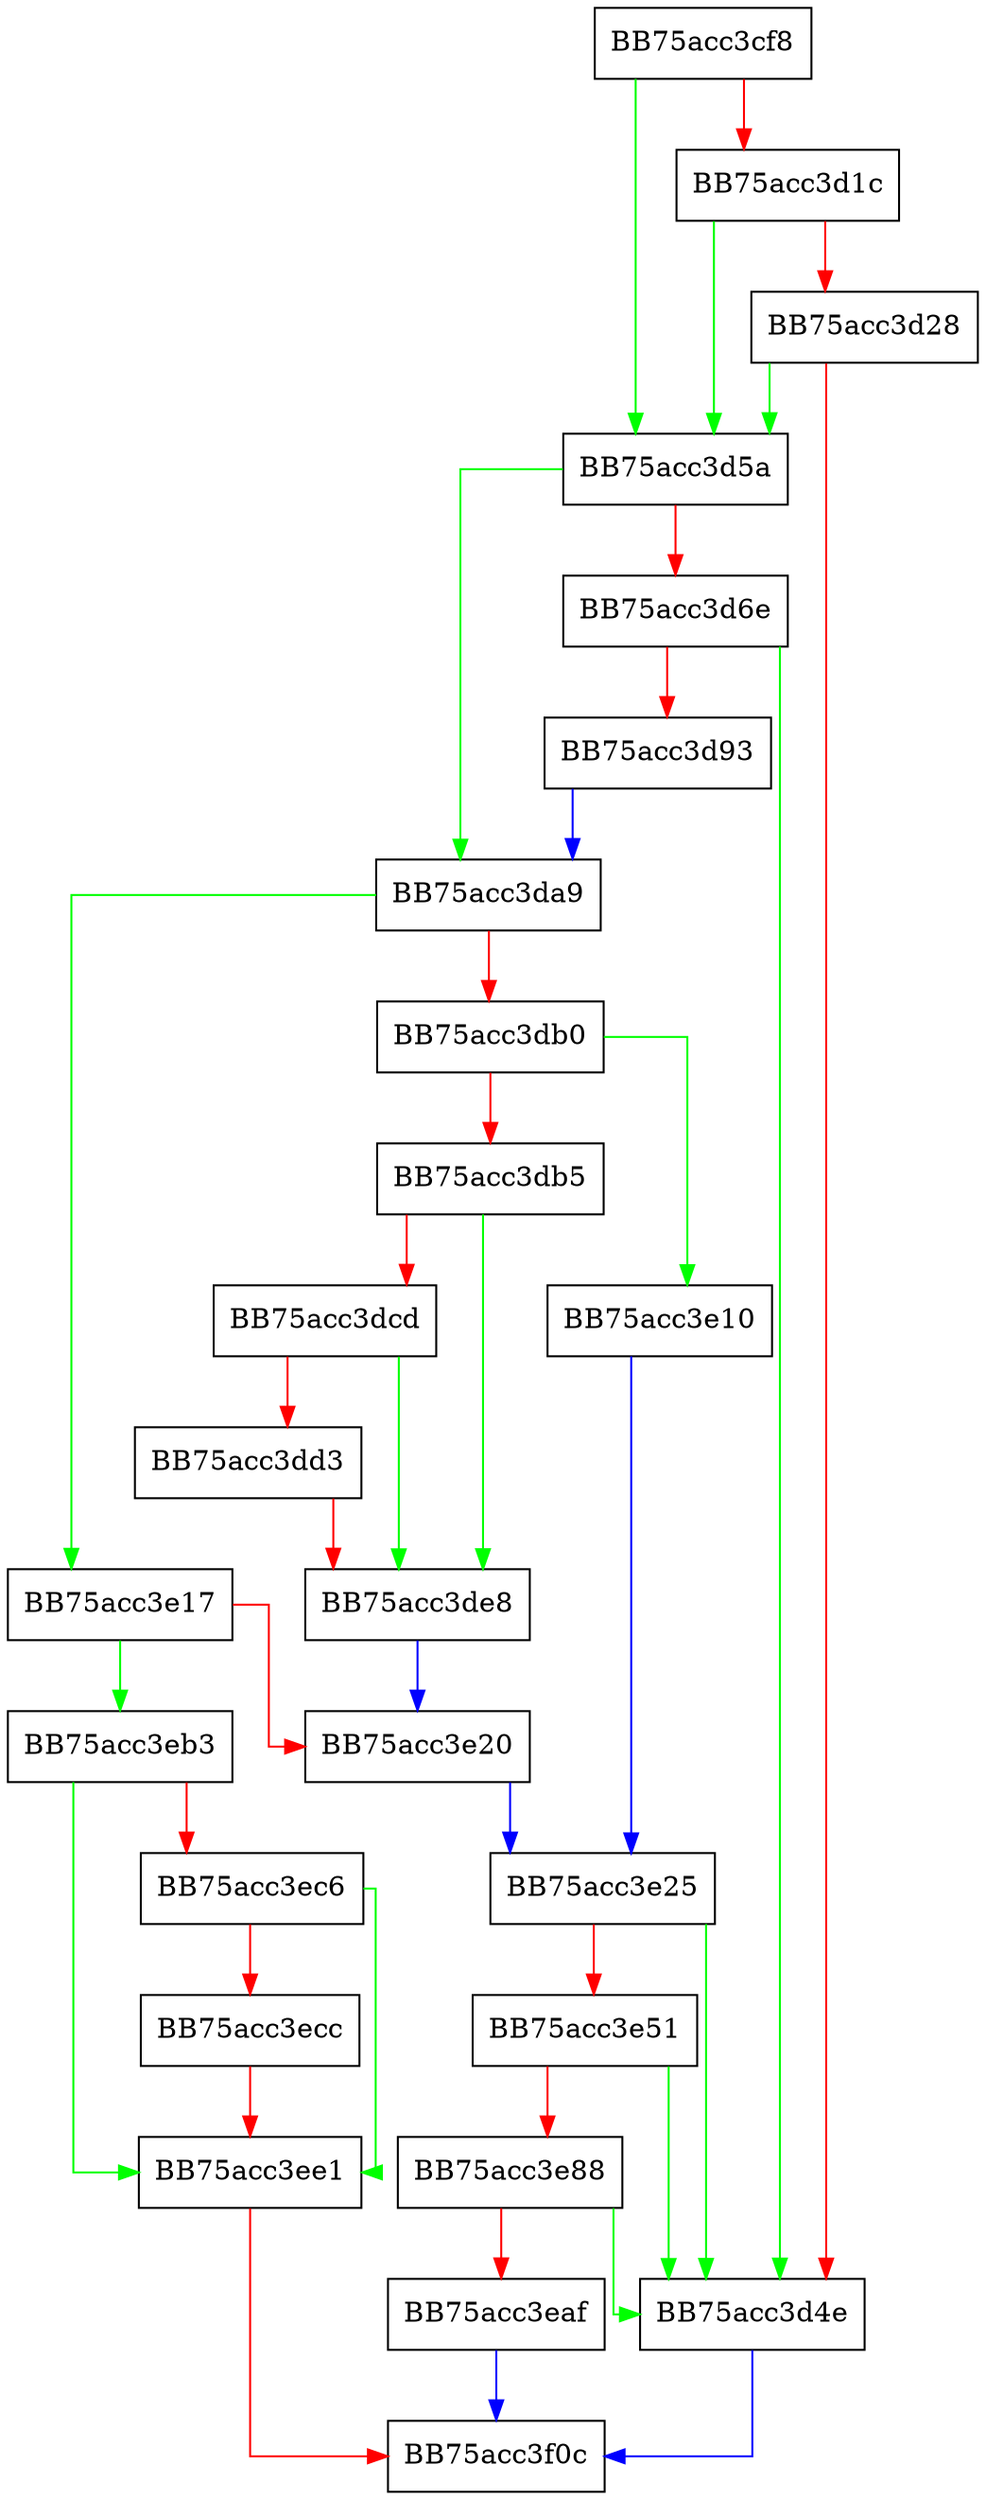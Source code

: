 digraph AddCommonStreamAttributes {
  node [shape="box"];
  graph [splines=ortho];
  BB75acc3cf8 -> BB75acc3d5a [color="green"];
  BB75acc3cf8 -> BB75acc3d1c [color="red"];
  BB75acc3d1c -> BB75acc3d5a [color="green"];
  BB75acc3d1c -> BB75acc3d28 [color="red"];
  BB75acc3d28 -> BB75acc3d5a [color="green"];
  BB75acc3d28 -> BB75acc3d4e [color="red"];
  BB75acc3d4e -> BB75acc3f0c [color="blue"];
  BB75acc3d5a -> BB75acc3da9 [color="green"];
  BB75acc3d5a -> BB75acc3d6e [color="red"];
  BB75acc3d6e -> BB75acc3d4e [color="green"];
  BB75acc3d6e -> BB75acc3d93 [color="red"];
  BB75acc3d93 -> BB75acc3da9 [color="blue"];
  BB75acc3da9 -> BB75acc3e17 [color="green"];
  BB75acc3da9 -> BB75acc3db0 [color="red"];
  BB75acc3db0 -> BB75acc3e10 [color="green"];
  BB75acc3db0 -> BB75acc3db5 [color="red"];
  BB75acc3db5 -> BB75acc3de8 [color="green"];
  BB75acc3db5 -> BB75acc3dcd [color="red"];
  BB75acc3dcd -> BB75acc3de8 [color="green"];
  BB75acc3dcd -> BB75acc3dd3 [color="red"];
  BB75acc3dd3 -> BB75acc3de8 [color="red"];
  BB75acc3de8 -> BB75acc3e20 [color="blue"];
  BB75acc3e10 -> BB75acc3e25 [color="blue"];
  BB75acc3e17 -> BB75acc3eb3 [color="green"];
  BB75acc3e17 -> BB75acc3e20 [color="red"];
  BB75acc3e20 -> BB75acc3e25 [color="blue"];
  BB75acc3e25 -> BB75acc3d4e [color="green"];
  BB75acc3e25 -> BB75acc3e51 [color="red"];
  BB75acc3e51 -> BB75acc3d4e [color="green"];
  BB75acc3e51 -> BB75acc3e88 [color="red"];
  BB75acc3e88 -> BB75acc3d4e [color="green"];
  BB75acc3e88 -> BB75acc3eaf [color="red"];
  BB75acc3eaf -> BB75acc3f0c [color="blue"];
  BB75acc3eb3 -> BB75acc3ee1 [color="green"];
  BB75acc3eb3 -> BB75acc3ec6 [color="red"];
  BB75acc3ec6 -> BB75acc3ee1 [color="green"];
  BB75acc3ec6 -> BB75acc3ecc [color="red"];
  BB75acc3ecc -> BB75acc3ee1 [color="red"];
  BB75acc3ee1 -> BB75acc3f0c [color="red"];
}